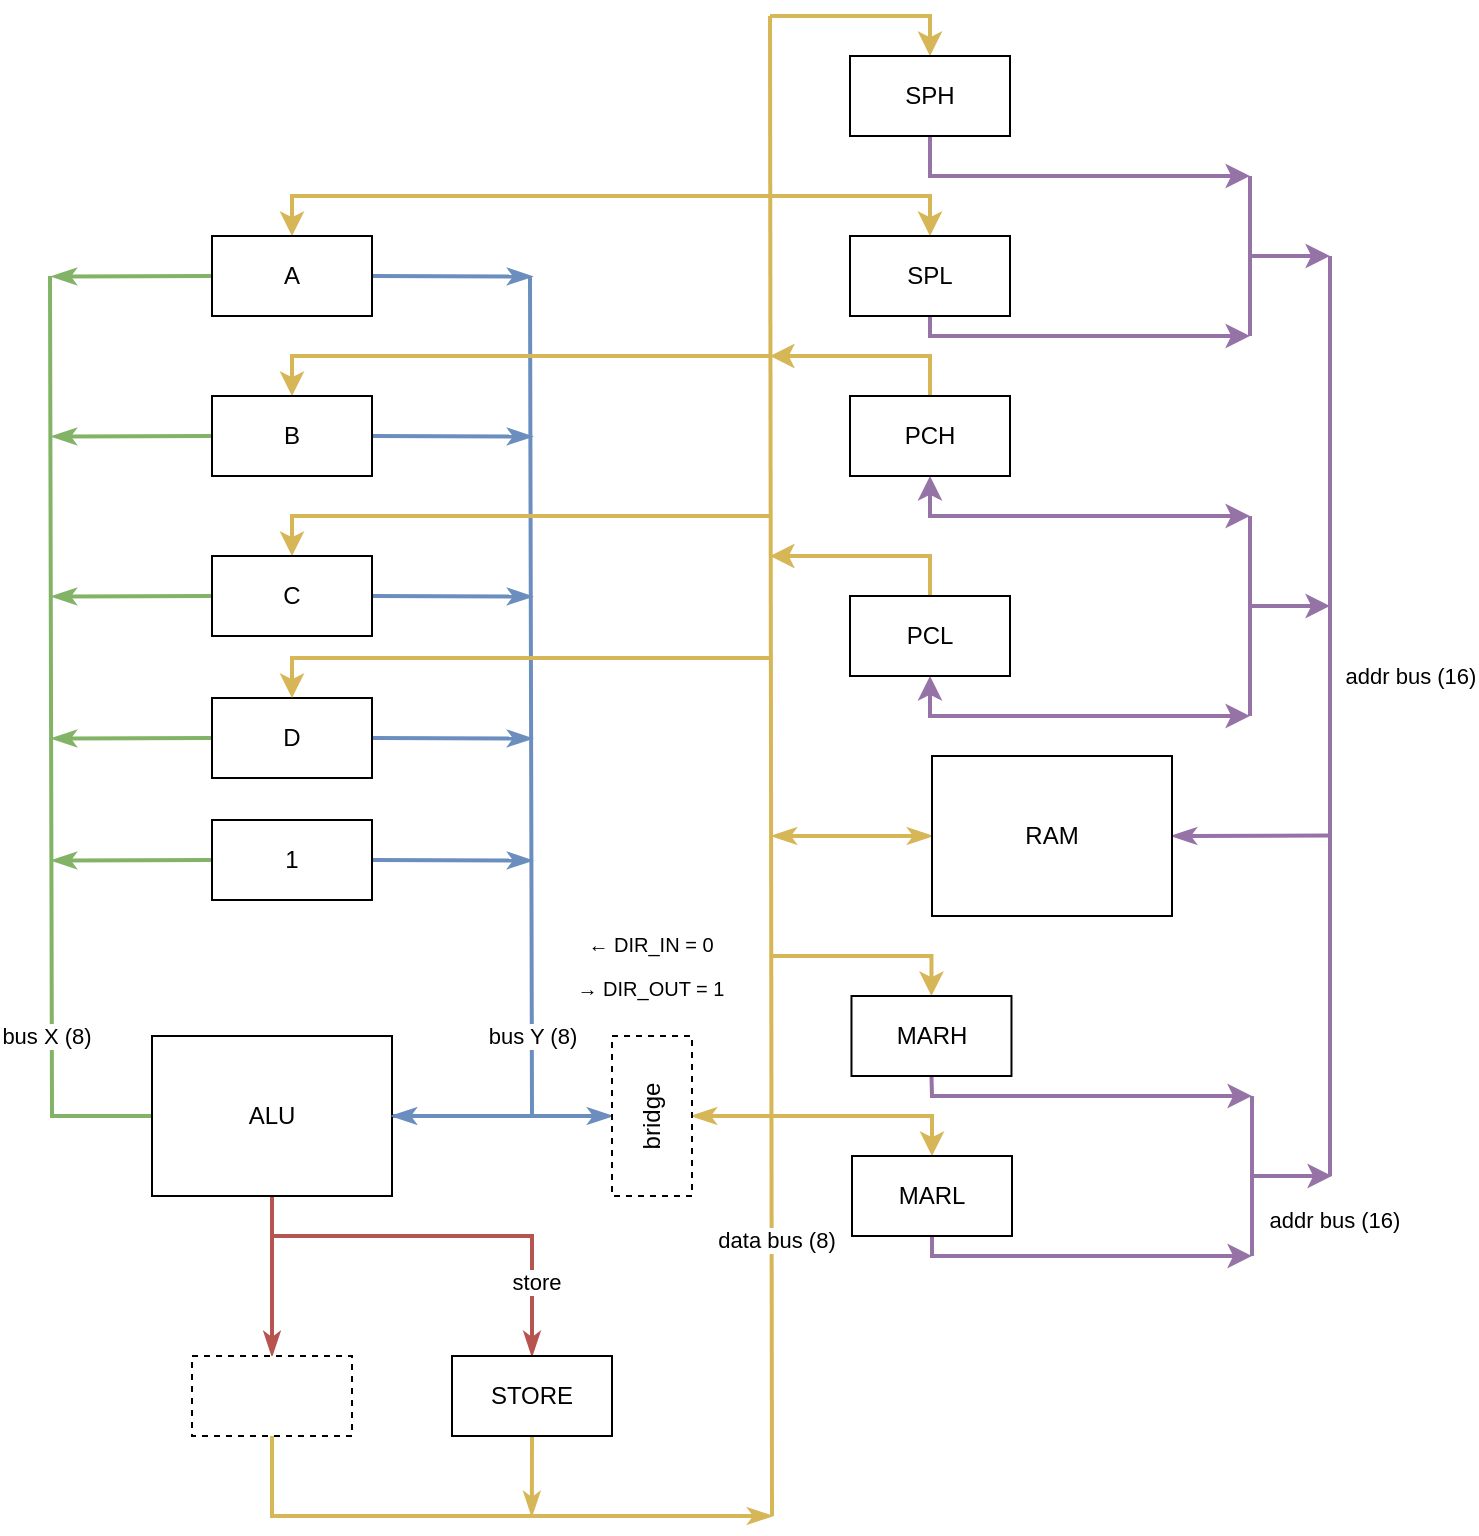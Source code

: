 <mxfile>
    <diagram id="ETKt579bIk2jOSbxSD9Q" name="Page-1">
        <mxGraphModel dx="1114" dy="226" grid="0" gridSize="10" guides="1" tooltips="1" connect="1" arrows="1" fold="1" page="0" pageScale="1" pageWidth="850" pageHeight="1100" math="0" shadow="0">
            <root>
                <mxCell id="0"/>
                <mxCell id="1" parent="0"/>
                <mxCell id="170" style="edgeStyle=none;html=1;exitX=0.5;exitY=1;exitDx=0;exitDy=0;entryX=0.5;entryY=0;entryDx=0;entryDy=0;startArrow=none;startFill=0;endArrow=classicThin;endFill=1;fillColor=#f8cecc;strokeColor=#b85450;strokeWidth=2;" parent="1" source="177" target="194" edge="1">
                    <mxGeometry relative="1" as="geometry"/>
                </mxCell>
                <mxCell id="171" style="edgeStyle=none;html=1;exitX=0;exitY=0.5;exitDx=0;exitDy=0;startArrow=none;startFill=0;endArrow=none;endFill=0;fillColor=#d5e8d4;strokeColor=#82b366;strokeWidth=2;rounded=0;" parent="1" source="177" edge="1">
                    <mxGeometry relative="1" as="geometry">
                        <mxPoint x="80" y="1090" as="targetPoint"/>
                        <Array as="points">
                            <mxPoint x="81" y="1510"/>
                        </Array>
                    </mxGeometry>
                </mxCell>
                <mxCell id="172" value="bus X (8)" style="edgeLabel;html=1;align=center;verticalAlign=middle;resizable=0;points=[];" parent="171" vertex="1" connectable="0">
                    <mxGeometry x="-0.5" y="1" relative="1" as="geometry">
                        <mxPoint x="-2" y="27" as="offset"/>
                    </mxGeometry>
                </mxCell>
                <mxCell id="173" style="edgeStyle=none;html=1;exitX=1;exitY=0.5;exitDx=0;exitDy=0;startArrow=none;startFill=0;endArrow=none;endFill=0;fillColor=#dae8fc;strokeColor=#6c8ebf;rounded=0;strokeWidth=2;" parent="1" source="177" edge="1">
                    <mxGeometry relative="1" as="geometry">
                        <mxPoint x="320" y="1090" as="targetPoint"/>
                        <Array as="points">
                            <mxPoint x="321" y="1510"/>
                        </Array>
                    </mxGeometry>
                </mxCell>
                <mxCell id="174" value="bus Y (8)" style="edgeLabel;html=1;align=center;verticalAlign=middle;resizable=0;points=[];" parent="173" vertex="1" connectable="0">
                    <mxGeometry x="-0.603" relative="1" as="geometry">
                        <mxPoint y="-13" as="offset"/>
                    </mxGeometry>
                </mxCell>
                <mxCell id="175" style="edgeStyle=none;rounded=0;html=1;exitX=0.5;exitY=1;exitDx=0;exitDy=0;entryX=0.5;entryY=0;entryDx=0;entryDy=0;startArrow=none;startFill=0;endArrow=classicThin;endFill=1;fillColor=#f8cecc;strokeColor=#b85450;strokeWidth=2;" parent="1" source="177" target="215" edge="1">
                    <mxGeometry relative="1" as="geometry">
                        <Array as="points">
                            <mxPoint x="191" y="1570"/>
                            <mxPoint x="321" y="1570"/>
                        </Array>
                    </mxGeometry>
                </mxCell>
                <mxCell id="176" value="store" style="edgeLabel;html=1;align=center;verticalAlign=middle;resizable=0;points=[];" parent="175" vertex="1" connectable="0">
                    <mxGeometry x="0.648" y="2" relative="1" as="geometry">
                        <mxPoint as="offset"/>
                    </mxGeometry>
                </mxCell>
                <mxCell id="177" value="ALU" style="rounded=0;whiteSpace=wrap;html=1;" parent="1" vertex="1">
                    <mxGeometry x="131" y="1470" width="120" height="80" as="geometry"/>
                </mxCell>
                <mxCell id="178" style="edgeStyle=none;html=1;exitX=0;exitY=0.5;exitDx=0;exitDy=0;startArrow=none;startFill=0;endArrow=classicThin;endFill=1;fillColor=#d5e8d4;strokeColor=#82b366;strokeWidth=2;" parent="1" source="181" edge="1">
                    <mxGeometry relative="1" as="geometry">
                        <mxPoint x="81" y="1250.261" as="targetPoint"/>
                    </mxGeometry>
                </mxCell>
                <mxCell id="179" style="edgeStyle=none;html=1;exitX=1;exitY=0.5;exitDx=0;exitDy=0;startArrow=none;startFill=0;endArrow=classicThin;endFill=1;fillColor=#dae8fc;strokeColor=#6c8ebf;strokeWidth=2;" parent="1" source="181" edge="1">
                    <mxGeometry relative="1" as="geometry">
                        <mxPoint x="321" y="1250.261" as="targetPoint"/>
                    </mxGeometry>
                </mxCell>
                <mxCell id="180" style="edgeStyle=none;rounded=0;html=1;exitX=0.5;exitY=0;exitDx=0;exitDy=0;startArrow=classic;startFill=1;endArrow=none;endFill=0;fillColor=#fff2cc;strokeColor=#d6b656;strokeWidth=2;" parent="1" source="181" edge="1">
                    <mxGeometry relative="1" as="geometry">
                        <mxPoint x="441" y="1210" as="targetPoint"/>
                        <Array as="points">
                            <mxPoint x="201" y="1210"/>
                        </Array>
                    </mxGeometry>
                </mxCell>
                <mxCell id="181" value="C" style="rounded=0;whiteSpace=wrap;html=1;" parent="1" vertex="1">
                    <mxGeometry x="161" y="1230" width="80" height="40" as="geometry"/>
                </mxCell>
                <mxCell id="182" style="edgeStyle=none;html=1;exitX=0;exitY=0.5;exitDx=0;exitDy=0;startArrow=none;startFill=0;endArrow=classicThin;endFill=1;fillColor=#d5e8d4;strokeColor=#82b366;strokeWidth=2;" parent="1" source="185" edge="1">
                    <mxGeometry relative="1" as="geometry">
                        <mxPoint x="81" y="1170.261" as="targetPoint"/>
                    </mxGeometry>
                </mxCell>
                <mxCell id="183" style="edgeStyle=none;html=1;exitX=1;exitY=0.5;exitDx=0;exitDy=0;startArrow=none;startFill=0;endArrow=classicThin;endFill=1;fillColor=#dae8fc;strokeColor=#6c8ebf;strokeWidth=2;" parent="1" source="185" edge="1">
                    <mxGeometry relative="1" as="geometry">
                        <mxPoint x="321" y="1170.261" as="targetPoint"/>
                    </mxGeometry>
                </mxCell>
                <mxCell id="184" style="edgeStyle=none;rounded=0;html=1;exitX=0.5;exitY=0;exitDx=0;exitDy=0;startArrow=classic;startFill=1;endArrow=none;endFill=0;fillColor=#fff2cc;strokeColor=#d6b656;strokeWidth=2;" parent="1" source="185" edge="1">
                    <mxGeometry relative="1" as="geometry">
                        <mxPoint x="441" y="1130" as="targetPoint"/>
                        <Array as="points">
                            <mxPoint x="201" y="1130"/>
                        </Array>
                    </mxGeometry>
                </mxCell>
                <mxCell id="185" value="B" style="rounded=0;whiteSpace=wrap;html=1;" parent="1" vertex="1">
                    <mxGeometry x="161" y="1150" width="80" height="40" as="geometry"/>
                </mxCell>
                <mxCell id="186" style="edgeStyle=none;html=1;exitX=0;exitY=0.5;exitDx=0;exitDy=0;startArrow=none;startFill=0;endArrow=classicThin;endFill=1;fillColor=#d5e8d4;strokeColor=#82b366;strokeWidth=2;" parent="1" source="189" edge="1">
                    <mxGeometry relative="1" as="geometry">
                        <mxPoint x="81" y="1090.261" as="targetPoint"/>
                    </mxGeometry>
                </mxCell>
                <mxCell id="187" style="edgeStyle=none;html=1;exitX=1;exitY=0.5;exitDx=0;exitDy=0;startArrow=none;startFill=0;endArrow=classicThin;endFill=1;fillColor=#dae8fc;strokeColor=#6c8ebf;strokeWidth=2;" parent="1" source="189" edge="1">
                    <mxGeometry relative="1" as="geometry">
                        <mxPoint x="321" y="1090.261" as="targetPoint"/>
                    </mxGeometry>
                </mxCell>
                <mxCell id="188" style="edgeStyle=none;rounded=0;html=1;exitX=0.5;exitY=0;exitDx=0;exitDy=0;startArrow=classic;startFill=1;endArrow=none;endFill=0;fillColor=#fff2cc;strokeColor=#d6b656;strokeWidth=2;" parent="1" source="189" edge="1">
                    <mxGeometry relative="1" as="geometry">
                        <mxPoint x="441" y="1050" as="targetPoint"/>
                        <Array as="points">
                            <mxPoint x="201" y="1050"/>
                        </Array>
                    </mxGeometry>
                </mxCell>
                <mxCell id="189" value="A" style="rounded=0;whiteSpace=wrap;html=1;" parent="1" vertex="1">
                    <mxGeometry x="161" y="1070" width="80" height="40" as="geometry"/>
                </mxCell>
                <mxCell id="190" style="edgeStyle=none;html=1;exitX=0;exitY=0.5;exitDx=0;exitDy=0;startArrow=classicThin;startFill=1;endArrow=classicThin;endFill=1;fillColor=#dae8fc;strokeColor=#6c8ebf;entryX=1;entryY=0.5;entryDx=0;entryDy=0;strokeWidth=2;" parent="1" source="192" target="177" edge="1">
                    <mxGeometry relative="1" as="geometry">
                        <mxPoint x="321" y="1410" as="targetPoint"/>
                    </mxGeometry>
                </mxCell>
                <mxCell id="191" style="edgeStyle=none;html=1;exitX=1;exitY=0.5;exitDx=0;exitDy=0;startArrow=classicThin;startFill=1;endArrow=none;endFill=0;fillColor=#fff2cc;strokeColor=#d6b656;strokeWidth=2;" parent="1" source="192" edge="1">
                    <mxGeometry relative="1" as="geometry">
                        <mxPoint x="441" y="1510" as="targetPoint"/>
                    </mxGeometry>
                </mxCell>
                <mxCell id="192" value="bridge" style="rounded=0;whiteSpace=wrap;html=1;dashed=1;horizontal=0;" parent="1" vertex="1">
                    <mxGeometry x="361" y="1470" width="40" height="80" as="geometry"/>
                </mxCell>
                <mxCell id="193" style="edgeStyle=none;rounded=0;html=1;exitX=0.5;exitY=1;exitDx=0;exitDy=0;startArrow=none;startFill=0;endArrow=classicThin;endFill=1;fillColor=#fff2cc;strokeColor=#d6b656;strokeWidth=2;" parent="1" source="194" edge="1">
                    <mxGeometry relative="1" as="geometry">
                        <mxPoint x="441" y="1710" as="targetPoint"/>
                        <Array as="points">
                            <mxPoint x="191" y="1710"/>
                        </Array>
                    </mxGeometry>
                </mxCell>
                <mxCell id="194" value="" style="rounded=0;whiteSpace=wrap;html=1;dashed=1;" parent="1" vertex="1">
                    <mxGeometry x="151" y="1630" width="80" height="40" as="geometry"/>
                </mxCell>
                <mxCell id="195" style="edgeStyle=none;html=1;exitX=0;exitY=0.5;exitDx=0;exitDy=0;startArrow=classicThin;startFill=1;endArrow=classicThin;endFill=1;fillColor=#fff2cc;strokeColor=#d6b656;strokeWidth=2;" parent="1" source="197" edge="1">
                    <mxGeometry relative="1" as="geometry">
                        <mxPoint x="441" y="1370" as="targetPoint"/>
                    </mxGeometry>
                </mxCell>
                <mxCell id="196" style="edgeStyle=none;rounded=0;html=1;exitX=1;exitY=0.5;exitDx=0;exitDy=0;strokeWidth=2;startArrow=classicThin;startFill=1;endArrow=none;endFill=0;fillColor=#e1d5e7;strokeColor=#9673a6;" parent="1" source="197" edge="1">
                    <mxGeometry relative="1" as="geometry">
                        <mxPoint x="721" y="1369.769" as="targetPoint"/>
                    </mxGeometry>
                </mxCell>
                <mxCell id="197" value="RAM" style="rounded=0;whiteSpace=wrap;html=1;" parent="1" vertex="1">
                    <mxGeometry x="521" y="1330" width="120" height="80" as="geometry"/>
                </mxCell>
                <mxCell id="204" style="edgeStyle=none;html=1;exitX=0;exitY=0.5;exitDx=0;exitDy=0;startArrow=none;startFill=0;endArrow=classicThin;endFill=1;fillColor=#d5e8d4;strokeColor=#82b366;strokeWidth=2;" parent="1" source="206" edge="1">
                    <mxGeometry relative="1" as="geometry">
                        <mxPoint x="81" y="1382.261" as="targetPoint"/>
                    </mxGeometry>
                </mxCell>
                <mxCell id="205" style="edgeStyle=none;html=1;exitX=1;exitY=0.5;exitDx=0;exitDy=0;startArrow=none;startFill=0;endArrow=classicThin;endFill=1;fillColor=#dae8fc;strokeColor=#6c8ebf;strokeWidth=2;" parent="1" source="206" edge="1">
                    <mxGeometry relative="1" as="geometry">
                        <mxPoint x="321" y="1382.261" as="targetPoint"/>
                    </mxGeometry>
                </mxCell>
                <mxCell id="206" value="1" style="rounded=0;whiteSpace=wrap;html=1;" parent="1" vertex="1">
                    <mxGeometry x="161" y="1362" width="80" height="40" as="geometry"/>
                </mxCell>
                <mxCell id="212" value="" style="endArrow=none;html=1;rounded=0;fillColor=#fff2cc;strokeColor=#d6b656;strokeWidth=2;" parent="1" edge="1">
                    <mxGeometry width="50" height="50" relative="1" as="geometry">
                        <mxPoint x="441" y="1710" as="sourcePoint"/>
                        <mxPoint x="440" y="960" as="targetPoint"/>
                    </mxGeometry>
                </mxCell>
                <mxCell id="213" value="data bus (8)" style="edgeLabel;html=1;align=center;verticalAlign=middle;resizable=0;points=[];" parent="212" vertex="1" connectable="0">
                    <mxGeometry x="-0.712" y="-1" relative="1" as="geometry">
                        <mxPoint x="1" y="-30" as="offset"/>
                    </mxGeometry>
                </mxCell>
                <mxCell id="214" style="edgeStyle=none;rounded=1;html=1;exitX=0.5;exitY=1;exitDx=0;exitDy=0;startArrow=none;startFill=0;endArrow=classicThin;endFill=1;fillColor=#fff2cc;strokeColor=#d6b656;strokeWidth=2;" parent="1" source="215" edge="1">
                    <mxGeometry relative="1" as="geometry">
                        <mxPoint x="320.91" y="1710" as="targetPoint"/>
                    </mxGeometry>
                </mxCell>
                <mxCell id="215" value="STORE" style="rounded=0;whiteSpace=wrap;html=1;" parent="1" vertex="1">
                    <mxGeometry x="281" y="1630" width="80" height="40" as="geometry"/>
                </mxCell>
                <mxCell id="218" value="&lt;p style=&quot;font-size: 10px;&quot;&gt;&lt;font style=&quot;font-size: 10px;&quot;&gt;← DIR_IN = 0&lt;/font&gt;&lt;/p&gt;&lt;p style=&quot;font-size: 10px;&quot;&gt;&lt;span style=&quot;background-color: initial; font-size: 10px;&quot;&gt;→ DIR_OUT = 1&lt;/span&gt;&lt;/p&gt;" style="text;html=1;align=center;verticalAlign=middle;resizable=0;points=[];autosize=1;strokeColor=none;fillColor=none;fontSize=10;" parent="1" vertex="1">
                    <mxGeometry x="330" y="1400" width="100" height="70" as="geometry"/>
                </mxCell>
                <mxCell id="221" style="edgeStyle=none;html=1;exitX=0;exitY=0.5;exitDx=0;exitDy=0;startArrow=none;startFill=0;endArrow=classicThin;endFill=1;fillColor=#d5e8d4;strokeColor=#82b366;strokeWidth=2;" parent="1" source="223" edge="1">
                    <mxGeometry relative="1" as="geometry">
                        <mxPoint x="81" y="1321.261" as="targetPoint"/>
                    </mxGeometry>
                </mxCell>
                <mxCell id="222" style="edgeStyle=none;html=1;exitX=1;exitY=0.5;exitDx=0;exitDy=0;startArrow=none;startFill=0;endArrow=classicThin;endFill=1;fillColor=#dae8fc;strokeColor=#6c8ebf;strokeWidth=2;" parent="1" source="223" edge="1">
                    <mxGeometry relative="1" as="geometry">
                        <mxPoint x="321" y="1321.261" as="targetPoint"/>
                    </mxGeometry>
                </mxCell>
                <mxCell id="223" value="D" style="rounded=0;whiteSpace=wrap;html=1;" parent="1" vertex="1">
                    <mxGeometry x="161" y="1301" width="80" height="40" as="geometry"/>
                </mxCell>
                <mxCell id="224" style="edgeStyle=none;rounded=0;html=1;startArrow=classic;startFill=1;endArrow=none;endFill=0;fillColor=#fff2cc;strokeColor=#d6b656;strokeWidth=2;exitX=0.5;exitY=0;exitDx=0;exitDy=0;" parent="1" source="223" edge="1">
                    <mxGeometry relative="1" as="geometry">
                        <mxPoint x="441" y="1281" as="targetPoint"/>
                        <Array as="points">
                            <mxPoint x="201" y="1281"/>
                        </Array>
                        <mxPoint x="199" y="1301" as="sourcePoint"/>
                    </mxGeometry>
                </mxCell>
                <mxCell id="231" style="edgeStyle=none;rounded=0;html=1;exitX=0.5;exitY=0;exitDx=0;exitDy=0;startArrow=none;startFill=0;endArrow=classic;endFill=1;fillColor=#fff2cc;strokeColor=#d6b656;strokeWidth=2;" parent="1" source="232" edge="1">
                    <mxGeometry relative="1" as="geometry">
                        <mxPoint x="440" y="1230" as="targetPoint"/>
                        <Array as="points">
                            <mxPoint x="520" y="1230"/>
                        </Array>
                    </mxGeometry>
                </mxCell>
                <mxCell id="233" style="edgeStyle=none;rounded=0;html=1;strokeWidth=2;fillColor=#e1d5e7;strokeColor=#9673a6;exitX=0.5;exitY=1;exitDx=0;exitDy=0;startArrow=classic;startFill=1;" parent="1" source="232" edge="1">
                    <mxGeometry relative="1" as="geometry">
                        <mxPoint x="680" y="1310" as="targetPoint"/>
                        <mxPoint x="200" y="1310" as="sourcePoint"/>
                        <Array as="points">
                            <mxPoint x="520" y="1310"/>
                        </Array>
                    </mxGeometry>
                </mxCell>
                <mxCell id="232" value="PCL" style="rounded=0;whiteSpace=wrap;html=1;" parent="1" vertex="1">
                    <mxGeometry x="480" y="1250" width="80" height="40" as="geometry"/>
                </mxCell>
                <mxCell id="236" style="edgeStyle=none;rounded=0;html=1;exitX=0.5;exitY=0;exitDx=0;exitDy=0;startArrow=none;startFill=0;endArrow=classic;endFill=1;fillColor=#fff2cc;strokeColor=#d6b656;strokeWidth=2;" parent="1" source="237" edge="1">
                    <mxGeometry relative="1" as="geometry">
                        <mxPoint x="440" y="1130" as="targetPoint"/>
                        <Array as="points">
                            <mxPoint x="520" y="1130"/>
                        </Array>
                    </mxGeometry>
                </mxCell>
                <mxCell id="238" style="edgeStyle=none;rounded=0;html=1;exitX=0.5;exitY=1;exitDx=0;exitDy=0;strokeWidth=2;fillColor=#e1d5e7;strokeColor=#9673a6;startArrow=classic;startFill=1;" parent="1" source="237" edge="1">
                    <mxGeometry relative="1" as="geometry">
                        <mxPoint x="680" y="1210" as="targetPoint"/>
                        <Array as="points">
                            <mxPoint x="520" y="1210"/>
                        </Array>
                    </mxGeometry>
                </mxCell>
                <mxCell id="237" value="PCH" style="rounded=0;whiteSpace=wrap;html=1;" parent="1" vertex="1">
                    <mxGeometry x="480" y="1150" width="80" height="40" as="geometry"/>
                </mxCell>
                <mxCell id="239" value="" style="endArrow=none;html=1;rounded=0;strokeWidth=2;fillColor=#e1d5e7;strokeColor=#9673a6;" parent="1" edge="1">
                    <mxGeometry width="50" height="50" relative="1" as="geometry">
                        <mxPoint x="680" y="1310" as="sourcePoint"/>
                        <mxPoint x="680" y="1210" as="targetPoint"/>
                    </mxGeometry>
                </mxCell>
                <mxCell id="240" value="" style="endArrow=classic;html=1;rounded=0;strokeWidth=2;fillColor=#e1d5e7;strokeColor=#9673a6;" parent="1" edge="1">
                    <mxGeometry width="50" height="50" relative="1" as="geometry">
                        <mxPoint x="680" y="1255" as="sourcePoint"/>
                        <mxPoint x="720" y="1255" as="targetPoint"/>
                    </mxGeometry>
                </mxCell>
                <mxCell id="241" value="addr bus (16)" style="edgeLabel;html=1;align=center;verticalAlign=middle;resizable=0;points=[];" parent="1" vertex="1" connectable="0">
                    <mxGeometry x="759.999" y="1289.999" as="geometry"/>
                </mxCell>
                <mxCell id="243" style="edgeStyle=none;rounded=0;html=1;exitX=0.5;exitY=0;exitDx=0;exitDy=0;startArrow=classic;startFill=1;endArrow=none;endFill=0;fillColor=#fff2cc;strokeColor=#d6b656;strokeWidth=2;" parent="1" source="245" edge="1">
                    <mxGeometry relative="1" as="geometry">
                        <mxPoint x="440" y="1050" as="targetPoint"/>
                        <Array as="points">
                            <mxPoint x="520" y="1050"/>
                        </Array>
                    </mxGeometry>
                </mxCell>
                <mxCell id="244" style="edgeStyle=none;rounded=0;html=1;strokeWidth=2;fillColor=#e1d5e7;strokeColor=#9673a6;exitX=0.5;exitY=1;exitDx=0;exitDy=0;" parent="1" source="245" edge="1">
                    <mxGeometry relative="1" as="geometry">
                        <mxPoint x="680" y="1120" as="targetPoint"/>
                        <mxPoint x="200" y="1130" as="sourcePoint"/>
                        <Array as="points">
                            <mxPoint x="520" y="1120"/>
                        </Array>
                    </mxGeometry>
                </mxCell>
                <mxCell id="245" value="SPL" style="rounded=0;whiteSpace=wrap;html=1;" parent="1" vertex="1">
                    <mxGeometry x="480" y="1070" width="80" height="40" as="geometry"/>
                </mxCell>
                <mxCell id="247" style="edgeStyle=none;rounded=0;html=1;exitX=0.5;exitY=0;exitDx=0;exitDy=0;startArrow=classic;startFill=1;endArrow=none;endFill=0;fillColor=#fff2cc;strokeColor=#d6b656;strokeWidth=2;" parent="1" source="249" edge="1">
                    <mxGeometry relative="1" as="geometry">
                        <mxPoint x="440" y="960" as="targetPoint"/>
                        <Array as="points">
                            <mxPoint x="520" y="960"/>
                        </Array>
                    </mxGeometry>
                </mxCell>
                <mxCell id="248" style="edgeStyle=none;rounded=0;html=1;exitX=0.5;exitY=1;exitDx=0;exitDy=0;strokeWidth=2;fillColor=#e1d5e7;strokeColor=#9673a6;" parent="1" source="249" edge="1">
                    <mxGeometry relative="1" as="geometry">
                        <mxPoint x="680" y="1040" as="targetPoint"/>
                        <Array as="points">
                            <mxPoint x="520" y="1040"/>
                        </Array>
                    </mxGeometry>
                </mxCell>
                <mxCell id="249" value="SPH" style="rounded=0;whiteSpace=wrap;html=1;" parent="1" vertex="1">
                    <mxGeometry x="480" y="980" width="80" height="40" as="geometry"/>
                </mxCell>
                <mxCell id="250" value="" style="endArrow=none;html=1;rounded=0;strokeWidth=2;fillColor=#e1d5e7;strokeColor=#9673a6;" parent="1" edge="1">
                    <mxGeometry width="50" height="50" relative="1" as="geometry">
                        <mxPoint x="680" y="1120" as="sourcePoint"/>
                        <mxPoint x="680" y="1040" as="targetPoint"/>
                    </mxGeometry>
                </mxCell>
                <mxCell id="251" value="" style="endArrow=classic;html=1;rounded=0;strokeWidth=2;fillColor=#e1d5e7;strokeColor=#9673a6;" parent="1" edge="1">
                    <mxGeometry width="50" height="50" relative="1" as="geometry">
                        <mxPoint x="680" y="1080" as="sourcePoint"/>
                        <mxPoint x="720" y="1080" as="targetPoint"/>
                    </mxGeometry>
                </mxCell>
                <mxCell id="252" value="addr bus (16)" style="edgeLabel;html=1;align=center;verticalAlign=middle;resizable=0;points=[];" parent="1" vertex="1" connectable="0">
                    <mxGeometry x="721.269" y="1561.289" as="geometry"/>
                </mxCell>
                <mxCell id="253" style="edgeStyle=none;rounded=0;html=1;exitX=0.5;exitY=0;exitDx=0;exitDy=0;startArrow=classic;startFill=1;endArrow=none;endFill=0;fillColor=#fff2cc;strokeColor=#d6b656;strokeWidth=2;" parent="1" source="255" edge="1">
                    <mxGeometry relative="1" as="geometry">
                        <mxPoint x="441" y="1510" as="targetPoint"/>
                        <Array as="points">
                            <mxPoint x="521" y="1510"/>
                        </Array>
                    </mxGeometry>
                </mxCell>
                <mxCell id="254" style="edgeStyle=none;rounded=0;html=1;strokeWidth=2;fillColor=#e1d5e7;strokeColor=#9673a6;exitX=0.5;exitY=1;exitDx=0;exitDy=0;" parent="1" source="255" edge="1">
                    <mxGeometry relative="1" as="geometry">
                        <mxPoint x="681.0" y="1580" as="targetPoint"/>
                        <mxPoint x="201" y="1590" as="sourcePoint"/>
                        <Array as="points">
                            <mxPoint x="521" y="1580"/>
                        </Array>
                    </mxGeometry>
                </mxCell>
                <mxCell id="255" value="MARL" style="rounded=0;whiteSpace=wrap;html=1;" parent="1" vertex="1">
                    <mxGeometry x="481" y="1530" width="80" height="40" as="geometry"/>
                </mxCell>
                <mxCell id="256" style="edgeStyle=none;rounded=0;html=1;exitX=0.5;exitY=0;exitDx=0;exitDy=0;startArrow=classic;startFill=1;endArrow=none;endFill=0;fillColor=#fff2cc;strokeColor=#d6b656;strokeWidth=2;" parent="1" source="258" edge="1">
                    <mxGeometry relative="1" as="geometry">
                        <mxPoint x="440.74" y="1430" as="targetPoint"/>
                        <Array as="points">
                            <mxPoint x="520.74" y="1430"/>
                        </Array>
                    </mxGeometry>
                </mxCell>
                <mxCell id="257" style="edgeStyle=none;rounded=0;html=1;exitX=0.5;exitY=1;exitDx=0;exitDy=0;strokeWidth=2;fillColor=#e1d5e7;strokeColor=#9673a6;" parent="1" source="258" edge="1">
                    <mxGeometry relative="1" as="geometry">
                        <mxPoint x="681.0" y="1500" as="targetPoint"/>
                        <Array as="points">
                            <mxPoint x="521" y="1500"/>
                        </Array>
                    </mxGeometry>
                </mxCell>
                <mxCell id="258" value="MARH" style="rounded=0;whiteSpace=wrap;html=1;" parent="1" vertex="1">
                    <mxGeometry x="480.74" y="1450" width="80" height="40" as="geometry"/>
                </mxCell>
                <mxCell id="259" value="" style="endArrow=none;html=1;rounded=0;strokeWidth=2;fillColor=#e1d5e7;strokeColor=#9673a6;" parent="1" edge="1">
                    <mxGeometry width="50" height="50" relative="1" as="geometry">
                        <mxPoint x="681.0" y="1580" as="sourcePoint"/>
                        <mxPoint x="681.0" y="1500" as="targetPoint"/>
                    </mxGeometry>
                </mxCell>
                <mxCell id="260" value="" style="endArrow=classic;html=1;rounded=0;strokeWidth=2;fillColor=#e1d5e7;strokeColor=#9673a6;" parent="1" edge="1">
                    <mxGeometry width="50" height="50" relative="1" as="geometry">
                        <mxPoint x="681.0" y="1540" as="sourcePoint"/>
                        <mxPoint x="721.0" y="1540" as="targetPoint"/>
                    </mxGeometry>
                </mxCell>
                <mxCell id="261" value="" style="endArrow=none;html=1;rounded=0;strokeWidth=2;fillColor=#e1d5e7;strokeColor=#9673a6;" parent="1" edge="1">
                    <mxGeometry width="50" height="50" relative="1" as="geometry">
                        <mxPoint x="720" y="1540" as="sourcePoint"/>
                        <mxPoint x="720" y="1080" as="targetPoint"/>
                    </mxGeometry>
                </mxCell>
            </root>
        </mxGraphModel>
    </diagram>
</mxfile>
